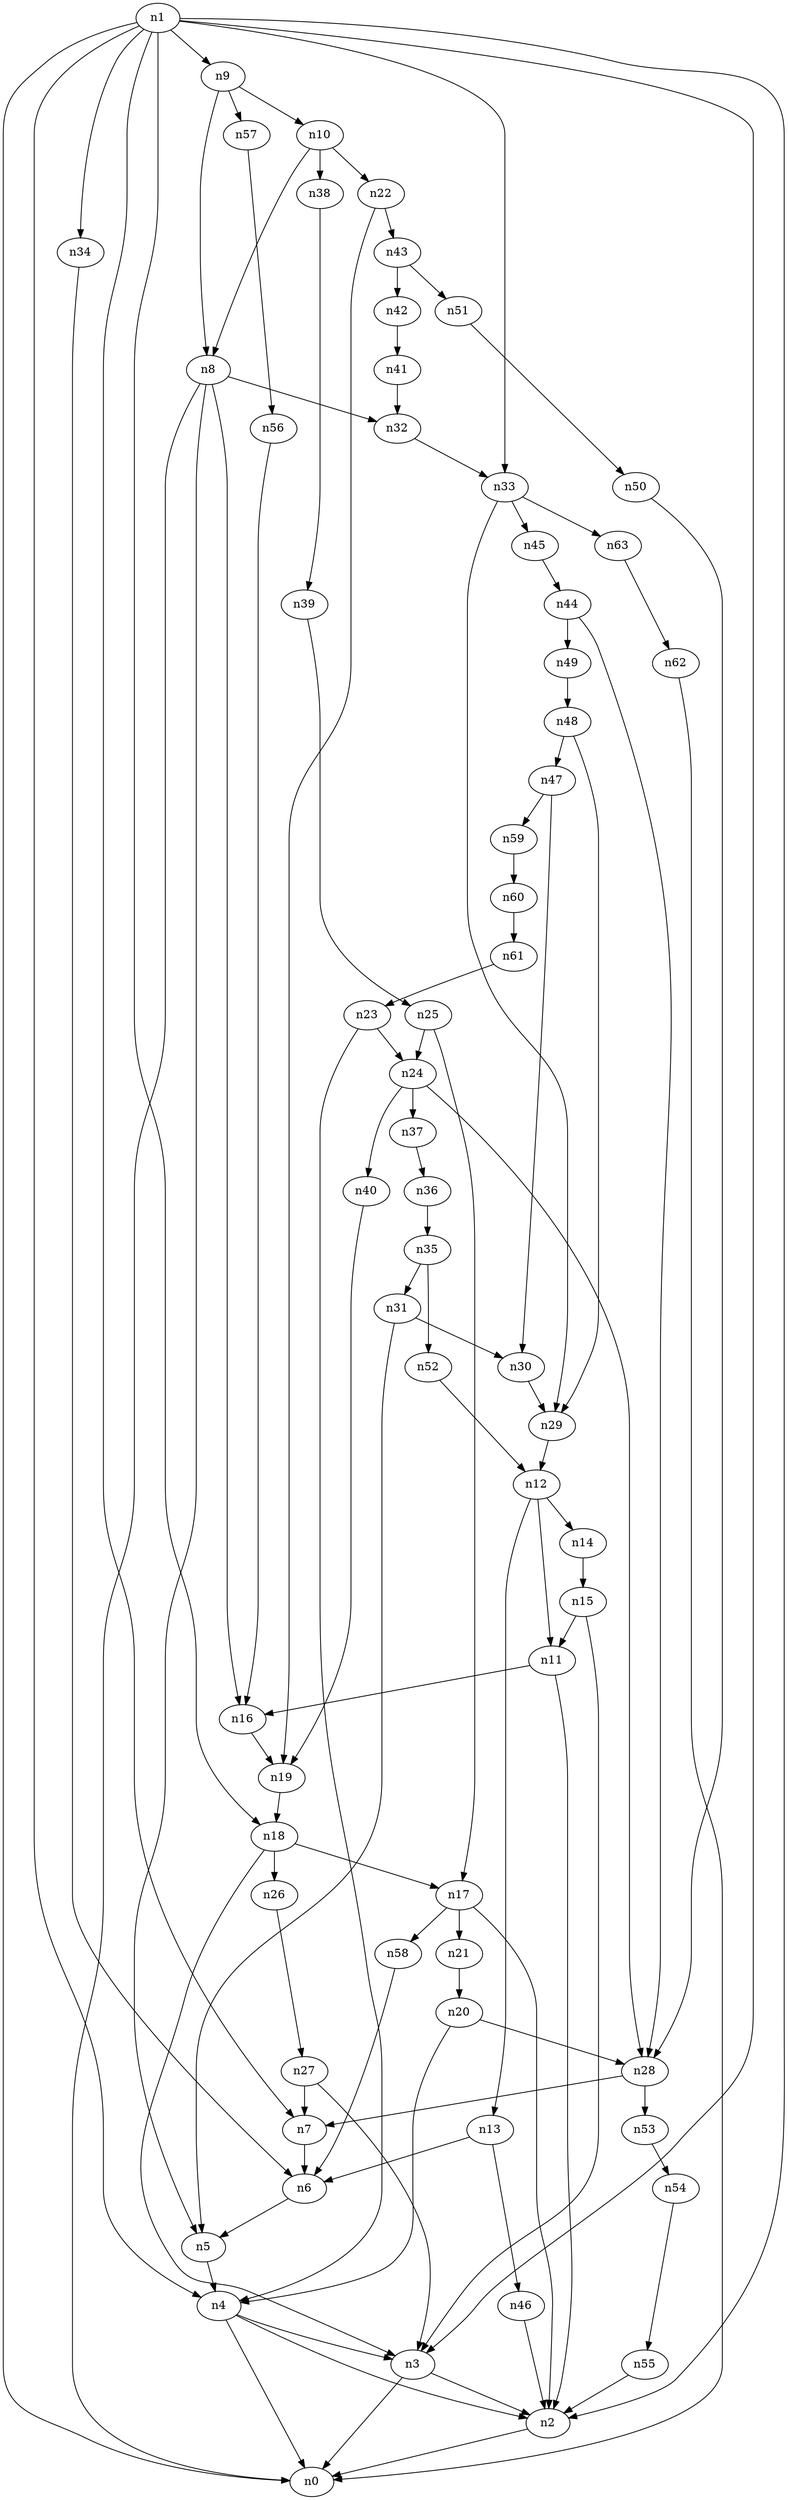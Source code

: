 digraph G {
	n1 -> n0	 [_graphml_id=e0];
	n1 -> n2	 [_graphml_id=e1];
	n1 -> n3	 [_graphml_id=e6];
	n1 -> n4	 [_graphml_id=e9];
	n1 -> n7	 [_graphml_id=e13];
	n1 -> n9	 [_graphml_id=e16];
	n1 -> n18	 [_graphml_id=e38];
	n1 -> n33	 [_graphml_id=e55];
	n1 -> n34	 [_graphml_id=e56];
	n2 -> n0	 [_graphml_id=e5];
	n3 -> n0	 [_graphml_id=e8];
	n3 -> n2	 [_graphml_id=e2];
	n4 -> n0	 [_graphml_id=e4];
	n4 -> n2	 [_graphml_id=e7];
	n4 -> n3	 [_graphml_id=e3];
	n5 -> n4	 [_graphml_id=e10];
	n6 -> n5	 [_graphml_id=e11];
	n7 -> n6	 [_graphml_id=e12];
	n8 -> n0	 [_graphml_id=e14];
	n8 -> n5	 [_graphml_id=e58];
	n8 -> n16	 [_graphml_id=e27];
	n8 -> n32	 [_graphml_id=e53];
	n9 -> n8	 [_graphml_id=e15];
	n9 -> n10	 [_graphml_id=e17];
	n9 -> n57	 [_graphml_id=e95];
	n10 -> n8	 [_graphml_id=e18];
	n10 -> n22	 [_graphml_id=e37];
	n10 -> n38	 [_graphml_id=e63];
	n11 -> n2	 [_graphml_id=e19];
	n11 -> n16	 [_graphml_id=e26];
	n12 -> n11	 [_graphml_id=e20];
	n12 -> n13	 [_graphml_id=e21];
	n12 -> n14	 [_graphml_id=e23];
	n13 -> n6	 [_graphml_id=e22];
	n13 -> n46	 [_graphml_id=e76];
	n14 -> n15	 [_graphml_id=e24];
	n15 -> n3	 [_graphml_id=e25];
	n15 -> n11	 [_graphml_id=e28];
	n16 -> n19	 [_graphml_id=e32];
	n17 -> n2	 [_graphml_id=e29];
	n17 -> n21	 [_graphml_id=e35];
	n17 -> n58	 [_graphml_id=e96];
	n18 -> n3	 [_graphml_id=e48];
	n18 -> n17	 [_graphml_id=e30];
	n18 -> n26	 [_graphml_id=e43];
	n19 -> n18	 [_graphml_id=e31];
	n20 -> n4	 [_graphml_id=e33];
	n20 -> n28	 [_graphml_id=e47];
	n21 -> n20	 [_graphml_id=e34];
	n22 -> n19	 [_graphml_id=e36];
	n22 -> n43	 [_graphml_id=e72];
	n23 -> n4	 [_graphml_id=e39];
	n23 -> n24	 [_graphml_id=e40];
	n24 -> n28	 [_graphml_id=e68];
	n24 -> n37	 [_graphml_id=e62];
	n24 -> n40	 [_graphml_id=e67];
	n25 -> n17	 [_graphml_id=e42];
	n25 -> n24	 [_graphml_id=e41];
	n26 -> n27	 [_graphml_id=e44];
	n27 -> n3	 [_graphml_id=e45];
	n27 -> n7	 [_graphml_id=e78];
	n28 -> n7	 [_graphml_id=e46];
	n28 -> n53	 [_graphml_id=e89];
	n29 -> n12	 [_graphml_id=e49];
	n30 -> n29	 [_graphml_id=e50];
	n31 -> n5	 [_graphml_id=e52];
	n31 -> n30	 [_graphml_id=e51];
	n32 -> n33	 [_graphml_id=e54];
	n33 -> n29	 [_graphml_id=e98];
	n33 -> n45	 [_graphml_id=e75];
	n33 -> n63	 [_graphml_id=e105];
	n34 -> n6	 [_graphml_id=e57];
	n35 -> n31	 [_graphml_id=e59];
	n35 -> n52	 [_graphml_id=e86];
	n36 -> n35	 [_graphml_id=e60];
	n37 -> n36	 [_graphml_id=e61];
	n38 -> n39	 [_graphml_id=e64];
	n39 -> n25	 [_graphml_id=e65];
	n40 -> n19	 [_graphml_id=e66];
	n41 -> n32	 [_graphml_id=e69];
	n42 -> n41	 [_graphml_id=e70];
	n43 -> n42	 [_graphml_id=e71];
	n43 -> n51	 [_graphml_id=e85];
	n44 -> n28	 [_graphml_id=e73];
	n44 -> n49	 [_graphml_id=e82];
	n45 -> n44	 [_graphml_id=e74];
	n46 -> n2	 [_graphml_id=e77];
	n47 -> n30	 [_graphml_id=e79];
	n47 -> n59	 [_graphml_id=e99];
	n48 -> n29	 [_graphml_id=e88];
	n48 -> n47	 [_graphml_id=e80];
	n49 -> n48	 [_graphml_id=e81];
	n50 -> n28	 [_graphml_id=e83];
	n51 -> n50	 [_graphml_id=e84];
	n52 -> n12	 [_graphml_id=e87];
	n53 -> n54	 [_graphml_id=e90];
	n54 -> n55	 [_graphml_id=e91];
	n55 -> n2	 [_graphml_id=e92];
	n56 -> n16	 [_graphml_id=e93];
	n57 -> n56	 [_graphml_id=e94];
	n58 -> n6	 [_graphml_id=e97];
	n59 -> n60	 [_graphml_id=e100];
	n60 -> n61	 [_graphml_id=e101];
	n61 -> n23	 [_graphml_id=e102];
	n62 -> n0	 [_graphml_id=e103];
	n63 -> n62	 [_graphml_id=e104];
}
